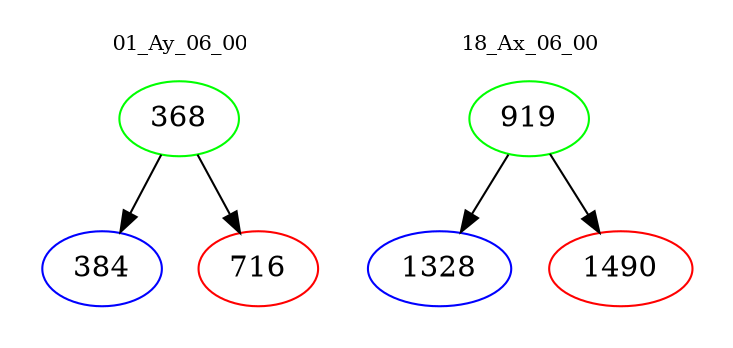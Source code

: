digraph{
subgraph cluster_0 {
color = white
label = "01_Ay_06_00";
fontsize=10;
T0_368 [label="368", color="green"]
T0_368 -> T0_384 [color="black"]
T0_384 [label="384", color="blue"]
T0_368 -> T0_716 [color="black"]
T0_716 [label="716", color="red"]
}
subgraph cluster_1 {
color = white
label = "18_Ax_06_00";
fontsize=10;
T1_919 [label="919", color="green"]
T1_919 -> T1_1328 [color="black"]
T1_1328 [label="1328", color="blue"]
T1_919 -> T1_1490 [color="black"]
T1_1490 [label="1490", color="red"]
}
}
